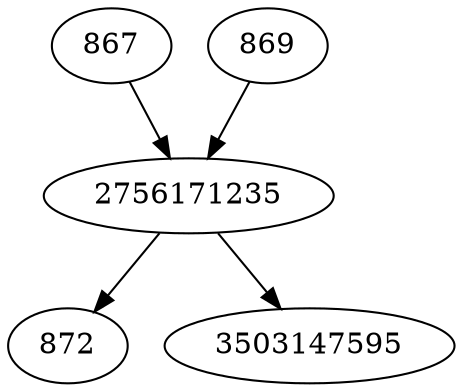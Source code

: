 strict digraph  {
867;
2756171235;
869;
872;
3503147595;
867 -> 2756171235;
2756171235 -> 3503147595;
2756171235 -> 872;
869 -> 2756171235;
}
